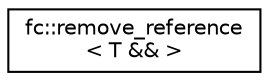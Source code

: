 digraph "Graphical Class Hierarchy"
{
  edge [fontname="Helvetica",fontsize="10",labelfontname="Helvetica",labelfontsize="10"];
  node [fontname="Helvetica",fontsize="10",shape=record];
  rankdir="LR";
  Node0 [label="fc::remove_reference\l\< T && \>",height=0.2,width=0.4,color="black", fillcolor="white", style="filled",URL="$structfc_1_1remove__reference_3_01_t_01_6_6_01_4.html"];
}
